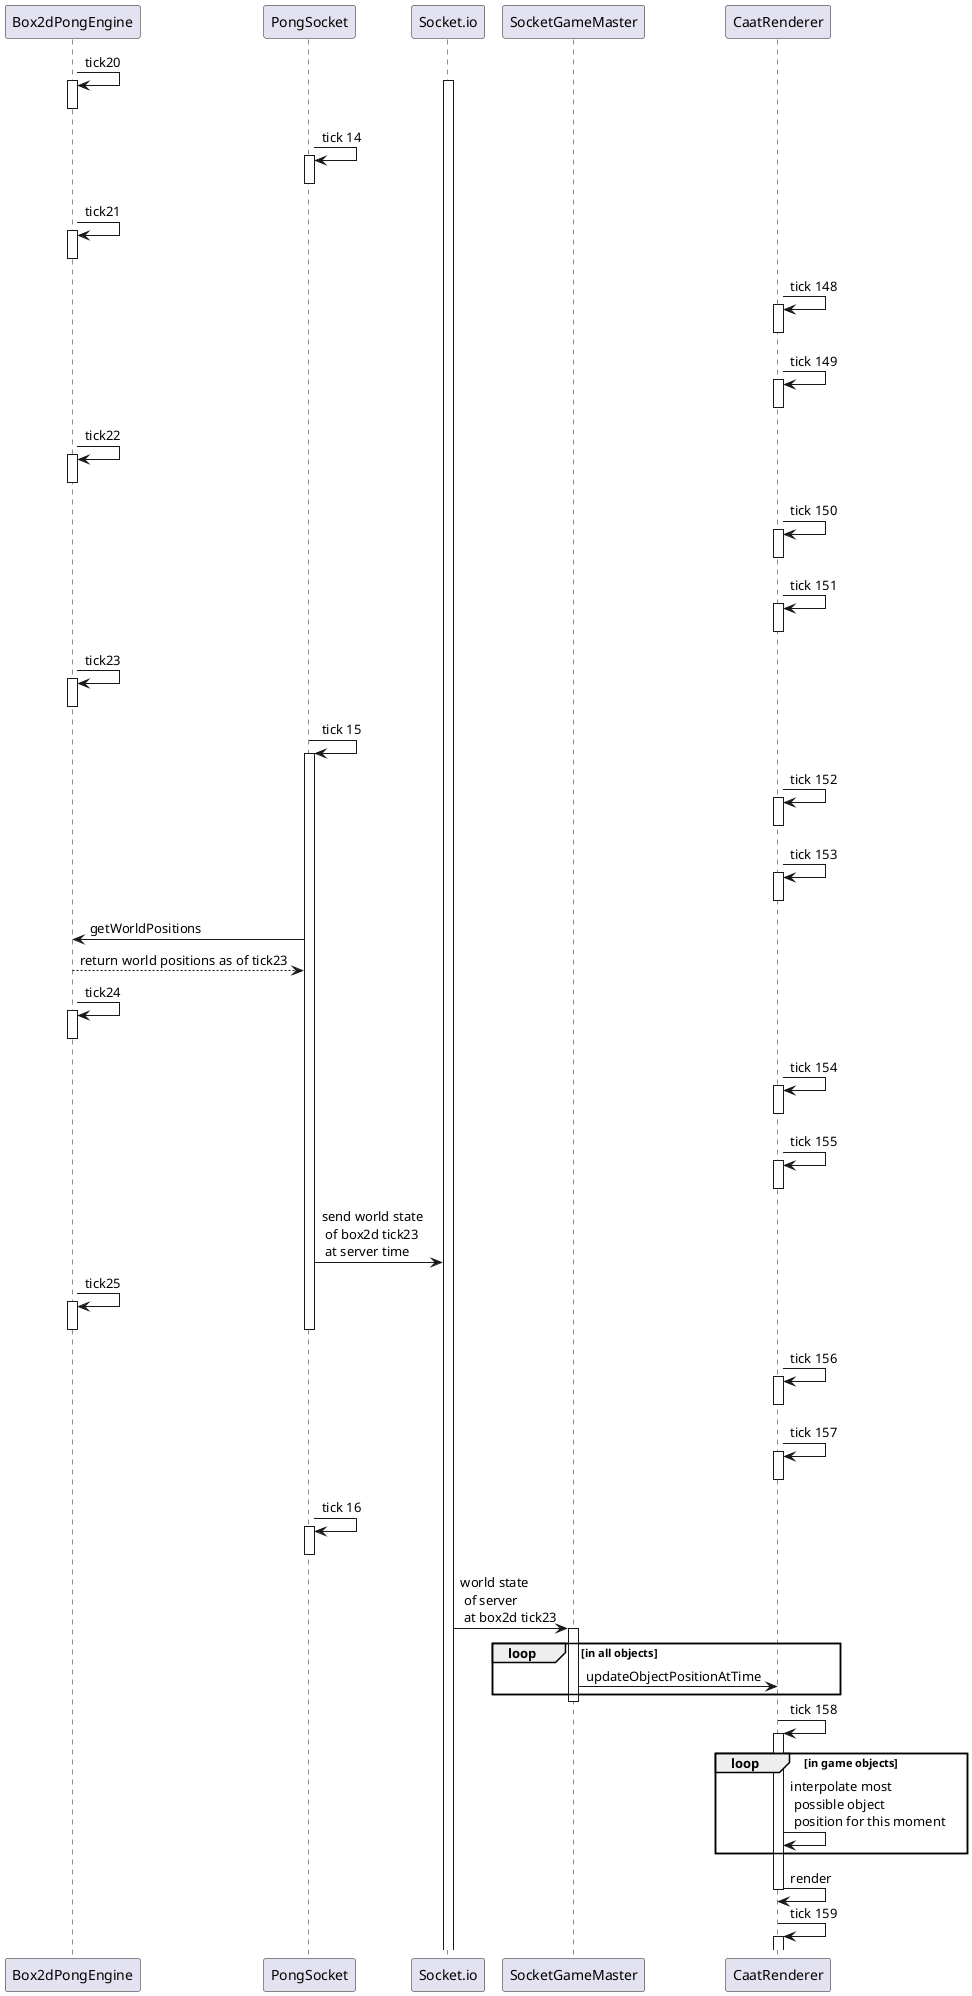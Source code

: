 @startuml

participant Box2dPongEngine
participant PongSocket
participant Socket.io
participant SocketGameMaster
participant CaatRenderer



Box2dPongEngine->Box2dPongEngine: tick20
activate Box2dPongEngine
deactivate Box2dPongEngine

'socket io laway active
activate Socket.io

'synchronization tick
PongSocket->PongSocket: tick 14
activate PongSocket
deactivate PongSocket

'box tick
Box2dPongEngine->Box2dPongEngine: tick21
activate Box2dPongEngine
deactivate Box2dPongEngine
'client rendering tick
CaatRenderer->CaatRenderer: tick 148
activate CaatRenderer
deactivate CaatRenderer

'client rendering tick
CaatRenderer->CaatRenderer: tick 149
activate CaatRenderer
deactivate CaatRenderer

'box tick
Box2dPongEngine->Box2dPongEngine: tick22
activate Box2dPongEngine
deactivate Box2dPongEngine

'client rendering tick
CaatRenderer->CaatRenderer: tick 150
activate CaatRenderer
deactivate CaatRenderer

'client rendering tick
CaatRenderer->CaatRenderer: tick 151
activate CaatRenderer
deactivate CaatRenderer


'box tick
Box2dPongEngine->Box2dPongEngine: tick23
activate Box2dPongEngine
deactivate Box2dPongEngine

'synchronization tick
PongSocket->PongSocket: tick 15
activate PongSocket

'client rendering tick
CaatRenderer->CaatRenderer: tick 152
activate CaatRenderer
deactivate CaatRenderer

'client rendering tick
CaatRenderer->CaatRenderer: tick 153
activate CaatRenderer
deactivate CaatRenderer


PongSocket->Box2dPongEngine: getWorldPositions
Box2dPongEngine-->PongSocket: return world positions as of tick23

'box tick
Box2dPongEngine->Box2dPongEngine: tick24
activate Box2dPongEngine
deactivate Box2dPongEngine

'client rendering tick
CaatRenderer->CaatRenderer: tick 154
activate CaatRenderer
deactivate CaatRenderer

'client rendering tick
CaatRenderer->CaatRenderer: tick 155
activate CaatRenderer
deactivate CaatRenderer


PongSocket->Socket.io: send world state \n of box2d tick23 \n at server time

'box tick
Box2dPongEngine->Box2dPongEngine: tick25
activate Box2dPongEngine
deactivate Box2dPongEngine

deactivate PongSocket

'client rendering tick
CaatRenderer->CaatRenderer: tick 156
activate CaatRenderer
deactivate CaatRenderer

'client rendering tick
CaatRenderer->CaatRenderer: tick 157
activate CaatRenderer
deactivate CaatRenderer


'synchronization tick
PongSocket->PongSocket: tick 16
activate PongSocket
deactivate PongSocket

' client update
Socket.io->SocketGameMaster: world state \n of server \n at box2d tick23
activate SocketGameMaster

'rendering of server info
loop in all objects
SocketGameMaster->CaatRenderer: updateObjectPositionAtTime
end
deactivate SocketGameMaster

'client rendering tick
CaatRenderer->CaatRenderer: tick 158
activate CaatRenderer
loop in game objects
CaatRenderer->CaatRenderer: interpolate most \n possible object \n position for this moment
end
CaatRenderer->CaatRenderer: render
deactivate CaatRenderer

CaatRenderer->CaatRenderer: tick 159
activate CaatRenderer
@enduml